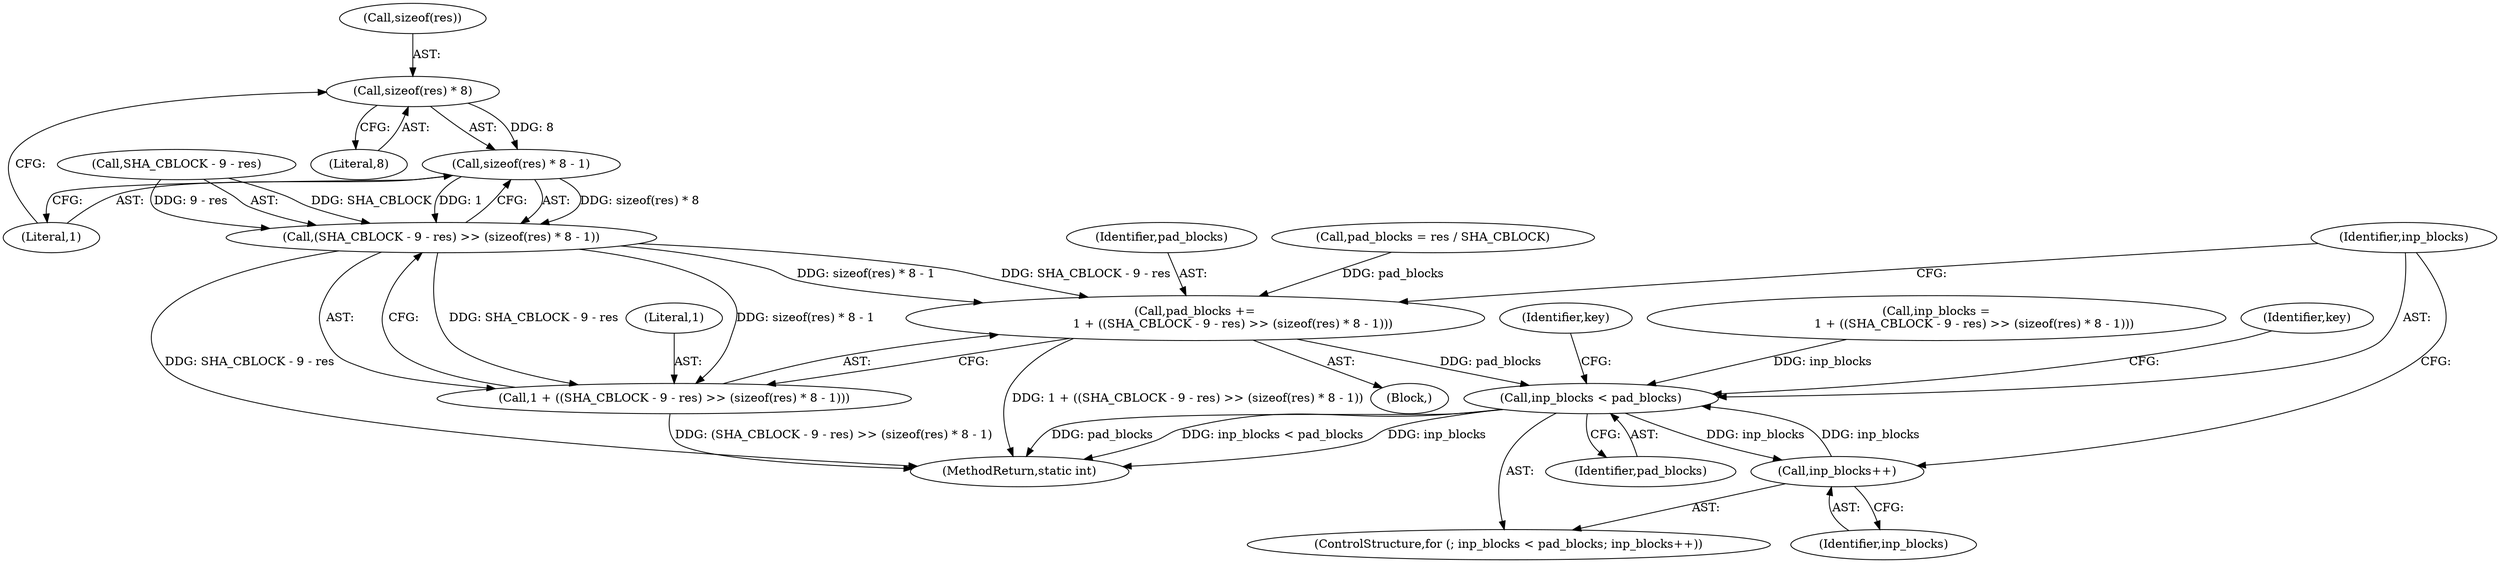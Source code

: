 digraph "0_openssl_68595c0c2886e7942a14f98c17a55a88afb6c292@API" {
"1001583" [label="(Call,sizeof(res) * 8)"];
"1001582" [label="(Call,sizeof(res) * 8 - 1)"];
"1001576" [label="(Call,(SHA_CBLOCK - 9 - res) >> (sizeof(res) * 8 - 1))"];
"1001572" [label="(Call,pad_blocks +=\n                    1 + ((SHA_CBLOCK - 9 - res) >> (sizeof(res) * 8 - 1)))"];
"1001589" [label="(Call,inp_blocks < pad_blocks)"];
"1001592" [label="(Call,inp_blocks++)"];
"1001574" [label="(Call,1 + ((SHA_CBLOCK - 9 - res) >> (sizeof(res) * 8 - 1)))"];
"1001603" [label="(Identifier,key)"];
"1001573" [label="(Identifier,pad_blocks)"];
"1001593" [label="(Identifier,inp_blocks)"];
"1001591" [label="(Identifier,pad_blocks)"];
"1001597" [label="(Identifier,key)"];
"1001583" [label="(Call,sizeof(res) * 8)"];
"1001538" [label="(Block,)"];
"1001590" [label="(Identifier,inp_blocks)"];
"1001589" [label="(Call,inp_blocks < pad_blocks)"];
"1001592" [label="(Call,inp_blocks++)"];
"1001582" [label="(Call,sizeof(res) * 8 - 1)"];
"1001541" [label="(Call,inp_blocks =\n                    1 + ((SHA_CBLOCK - 9 - res) >> (sizeof(res) * 8 - 1)))"];
"1001584" [label="(Call,sizeof(res))"];
"1001564" [label="(Call,pad_blocks = res / SHA_CBLOCK)"];
"1001576" [label="(Call,(SHA_CBLOCK - 9 - res) >> (sizeof(res) * 8 - 1))"];
"1001588" [label="(ControlStructure,for (; inp_blocks < pad_blocks; inp_blocks++))"];
"1001587" [label="(Literal,1)"];
"1001572" [label="(Call,pad_blocks +=\n                    1 + ((SHA_CBLOCK - 9 - res) >> (sizeof(res) * 8 - 1)))"];
"1001574" [label="(Call,1 + ((SHA_CBLOCK - 9 - res) >> (sizeof(res) * 8 - 1)))"];
"1001577" [label="(Call,SHA_CBLOCK - 9 - res)"];
"1001586" [label="(Literal,8)"];
"1001575" [label="(Literal,1)"];
"1001971" [label="(MethodReturn,static int)"];
"1001583" -> "1001582"  [label="AST: "];
"1001583" -> "1001586"  [label="CFG: "];
"1001584" -> "1001583"  [label="AST: "];
"1001586" -> "1001583"  [label="AST: "];
"1001587" -> "1001583"  [label="CFG: "];
"1001583" -> "1001582"  [label="DDG: 8"];
"1001582" -> "1001576"  [label="AST: "];
"1001582" -> "1001587"  [label="CFG: "];
"1001587" -> "1001582"  [label="AST: "];
"1001576" -> "1001582"  [label="CFG: "];
"1001582" -> "1001576"  [label="DDG: sizeof(res) * 8"];
"1001582" -> "1001576"  [label="DDG: 1"];
"1001576" -> "1001574"  [label="AST: "];
"1001577" -> "1001576"  [label="AST: "];
"1001574" -> "1001576"  [label="CFG: "];
"1001576" -> "1001971"  [label="DDG: SHA_CBLOCK - 9 - res"];
"1001576" -> "1001572"  [label="DDG: SHA_CBLOCK - 9 - res"];
"1001576" -> "1001572"  [label="DDG: sizeof(res) * 8 - 1"];
"1001576" -> "1001574"  [label="DDG: SHA_CBLOCK - 9 - res"];
"1001576" -> "1001574"  [label="DDG: sizeof(res) * 8 - 1"];
"1001577" -> "1001576"  [label="DDG: SHA_CBLOCK"];
"1001577" -> "1001576"  [label="DDG: 9 - res"];
"1001572" -> "1001538"  [label="AST: "];
"1001572" -> "1001574"  [label="CFG: "];
"1001573" -> "1001572"  [label="AST: "];
"1001574" -> "1001572"  [label="AST: "];
"1001590" -> "1001572"  [label="CFG: "];
"1001572" -> "1001971"  [label="DDG: 1 + ((SHA_CBLOCK - 9 - res) >> (sizeof(res) * 8 - 1))"];
"1001564" -> "1001572"  [label="DDG: pad_blocks"];
"1001572" -> "1001589"  [label="DDG: pad_blocks"];
"1001589" -> "1001588"  [label="AST: "];
"1001589" -> "1001591"  [label="CFG: "];
"1001590" -> "1001589"  [label="AST: "];
"1001591" -> "1001589"  [label="AST: "];
"1001597" -> "1001589"  [label="CFG: "];
"1001603" -> "1001589"  [label="CFG: "];
"1001589" -> "1001971"  [label="DDG: pad_blocks"];
"1001589" -> "1001971"  [label="DDG: inp_blocks < pad_blocks"];
"1001589" -> "1001971"  [label="DDG: inp_blocks"];
"1001592" -> "1001589"  [label="DDG: inp_blocks"];
"1001541" -> "1001589"  [label="DDG: inp_blocks"];
"1001589" -> "1001592"  [label="DDG: inp_blocks"];
"1001592" -> "1001588"  [label="AST: "];
"1001592" -> "1001593"  [label="CFG: "];
"1001593" -> "1001592"  [label="AST: "];
"1001590" -> "1001592"  [label="CFG: "];
"1001575" -> "1001574"  [label="AST: "];
"1001574" -> "1001971"  [label="DDG: (SHA_CBLOCK - 9 - res) >> (sizeof(res) * 8 - 1)"];
}
